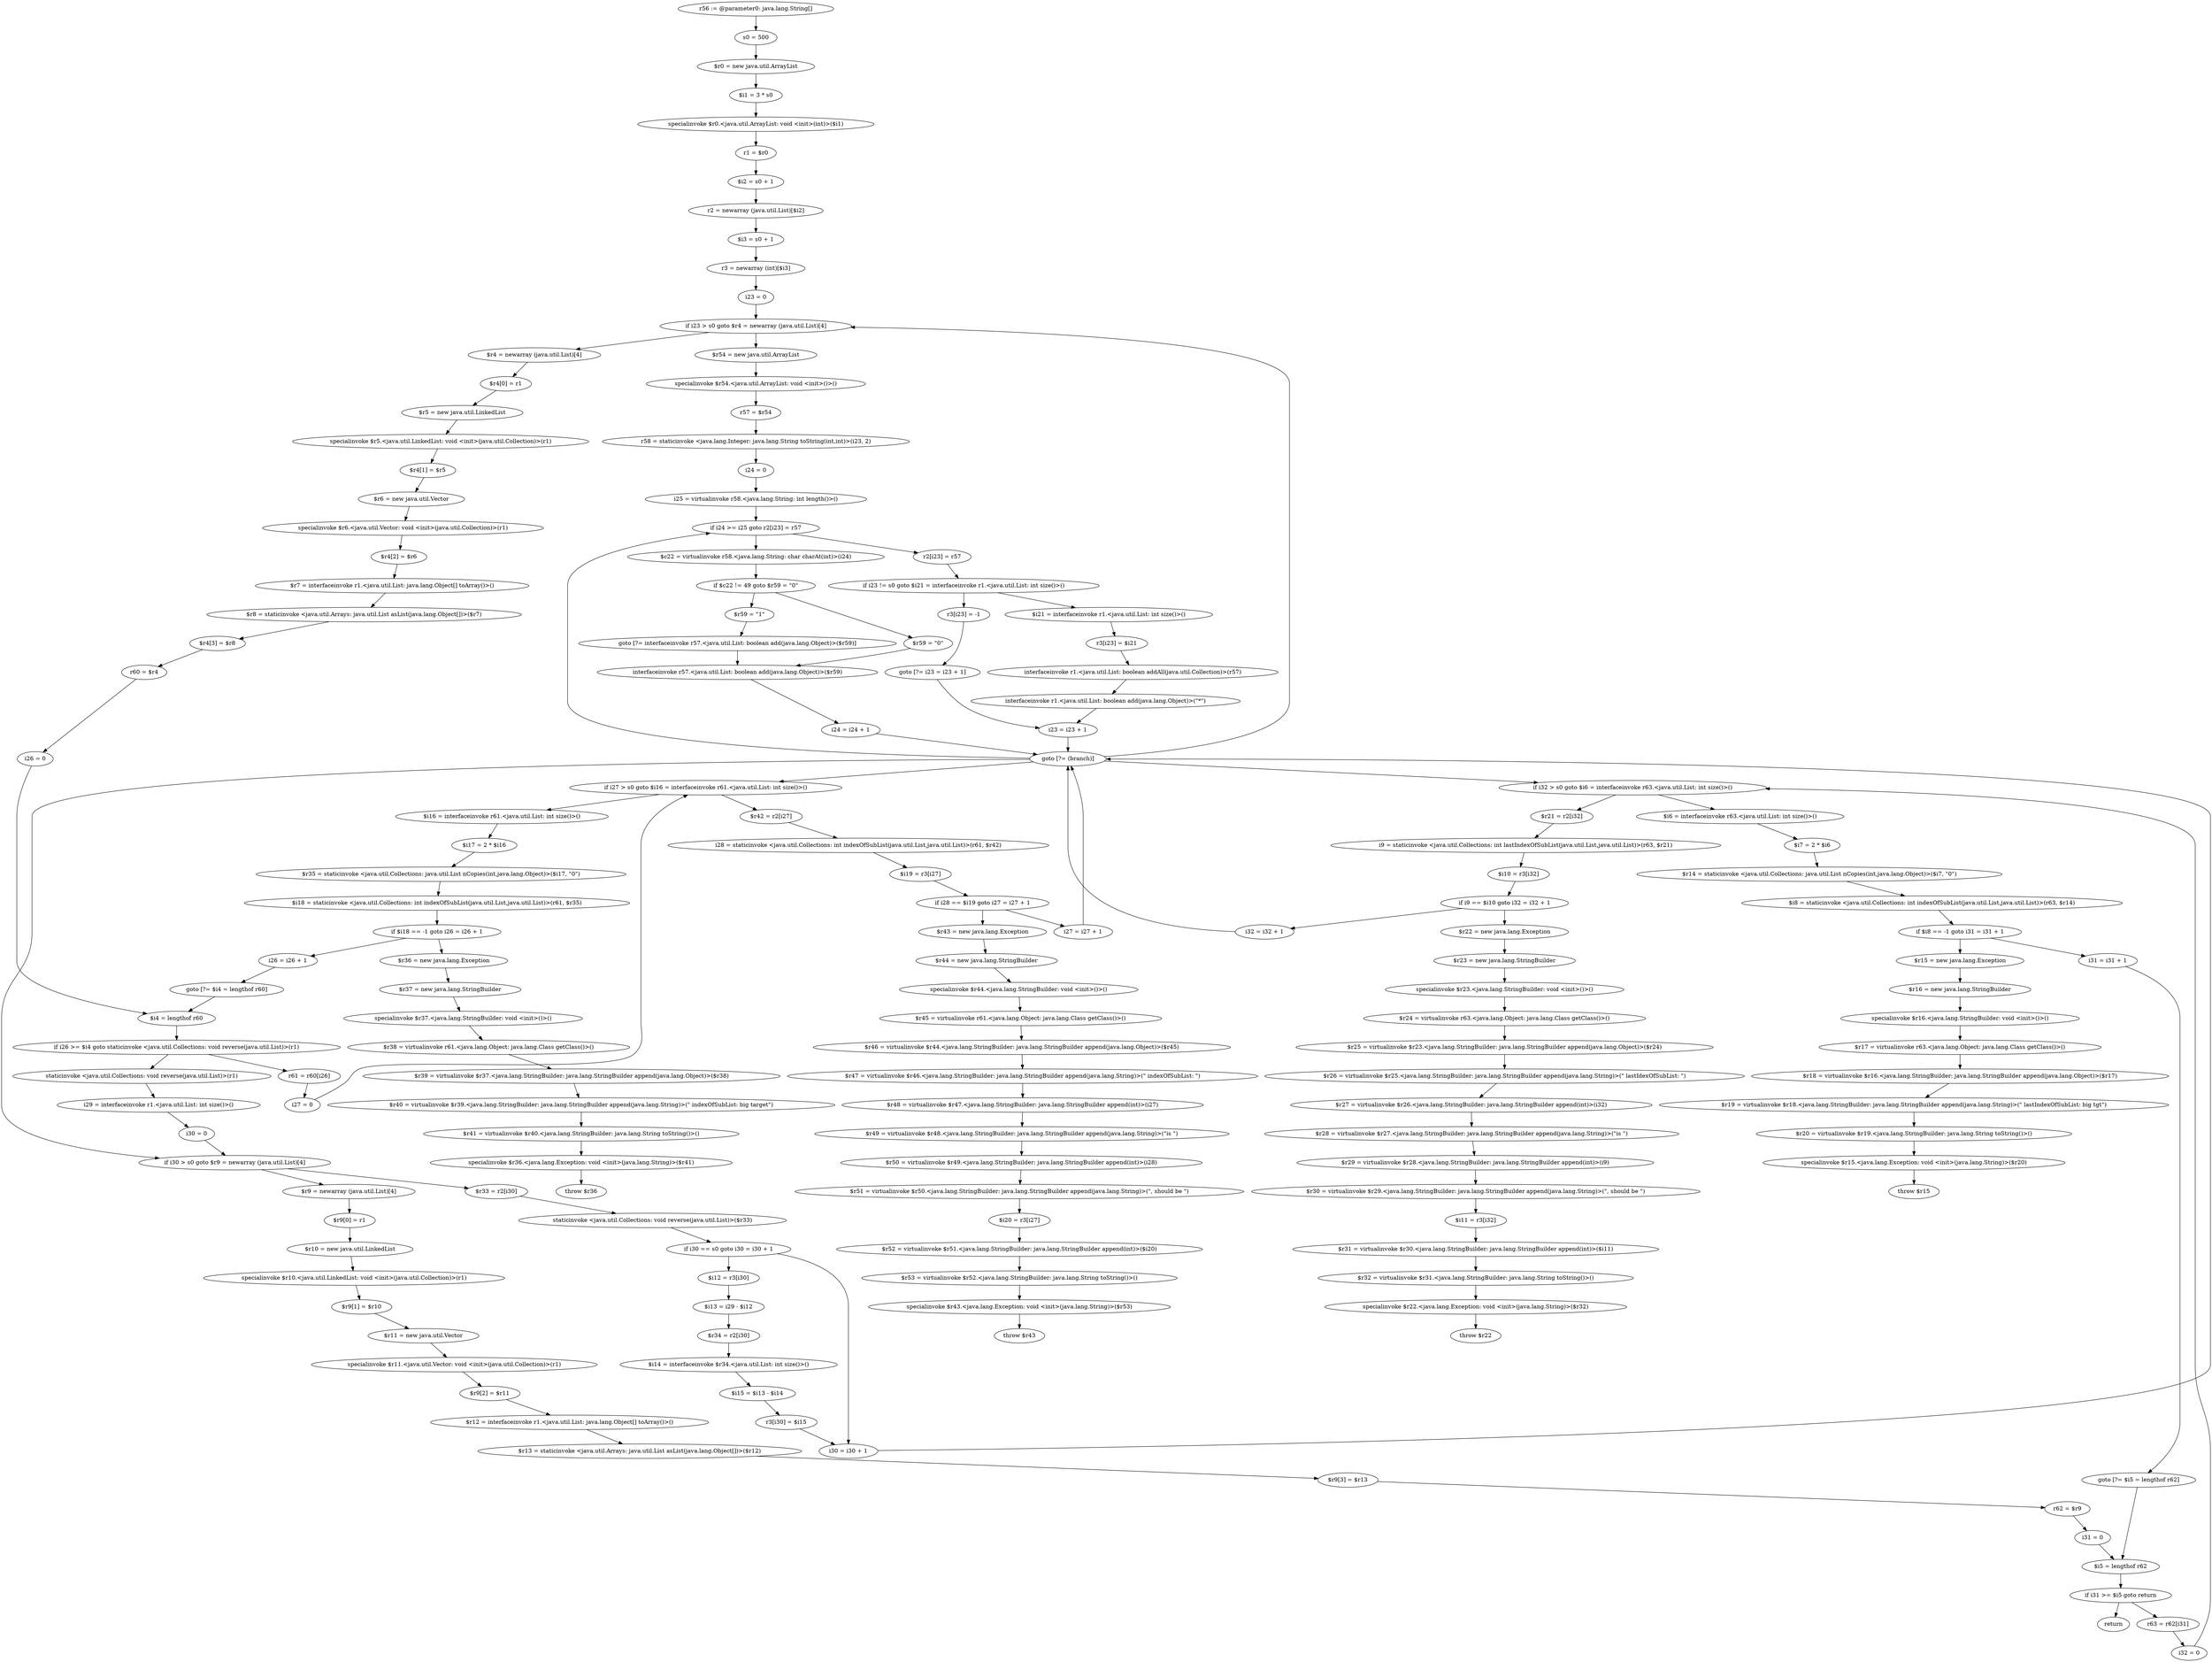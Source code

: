 digraph "unitGraph" {
    "r56 := @parameter0: java.lang.String[]"
    "s0 = 500"
    "$r0 = new java.util.ArrayList"
    "$i1 = 3 * s0"
    "specialinvoke $r0.<java.util.ArrayList: void <init>(int)>($i1)"
    "r1 = $r0"
    "$i2 = s0 + 1"
    "r2 = newarray (java.util.List)[$i2]"
    "$i3 = s0 + 1"
    "r3 = newarray (int)[$i3]"
    "i23 = 0"
    "if i23 > s0 goto $r4 = newarray (java.util.List)[4]"
    "$r54 = new java.util.ArrayList"
    "specialinvoke $r54.<java.util.ArrayList: void <init>()>()"
    "r57 = $r54"
    "r58 = staticinvoke <java.lang.Integer: java.lang.String toString(int,int)>(i23, 2)"
    "i24 = 0"
    "i25 = virtualinvoke r58.<java.lang.String: int length()>()"
    "if i24 >= i25 goto r2[i23] = r57"
    "$c22 = virtualinvoke r58.<java.lang.String: char charAt(int)>(i24)"
    "if $c22 != 49 goto $r59 = \"0\""
    "$r59 = \"1\""
    "goto [?= interfaceinvoke r57.<java.util.List: boolean add(java.lang.Object)>($r59)]"
    "$r59 = \"0\""
    "interfaceinvoke r57.<java.util.List: boolean add(java.lang.Object)>($r59)"
    "i24 = i24 + 1"
    "goto [?= (branch)]"
    "r2[i23] = r57"
    "if i23 != s0 goto $i21 = interfaceinvoke r1.<java.util.List: int size()>()"
    "r3[i23] = -1"
    "goto [?= i23 = i23 + 1]"
    "$i21 = interfaceinvoke r1.<java.util.List: int size()>()"
    "r3[i23] = $i21"
    "interfaceinvoke r1.<java.util.List: boolean addAll(java.util.Collection)>(r57)"
    "interfaceinvoke r1.<java.util.List: boolean add(java.lang.Object)>(\"*\")"
    "i23 = i23 + 1"
    "$r4 = newarray (java.util.List)[4]"
    "$r4[0] = r1"
    "$r5 = new java.util.LinkedList"
    "specialinvoke $r5.<java.util.LinkedList: void <init>(java.util.Collection)>(r1)"
    "$r4[1] = $r5"
    "$r6 = new java.util.Vector"
    "specialinvoke $r6.<java.util.Vector: void <init>(java.util.Collection)>(r1)"
    "$r4[2] = $r6"
    "$r7 = interfaceinvoke r1.<java.util.List: java.lang.Object[] toArray()>()"
    "$r8 = staticinvoke <java.util.Arrays: java.util.List asList(java.lang.Object[])>($r7)"
    "$r4[3] = $r8"
    "r60 = $r4"
    "i26 = 0"
    "$i4 = lengthof r60"
    "if i26 >= $i4 goto staticinvoke <java.util.Collections: void reverse(java.util.List)>(r1)"
    "r61 = r60[i26]"
    "i27 = 0"
    "if i27 > s0 goto $i16 = interfaceinvoke r61.<java.util.List: int size()>()"
    "$r42 = r2[i27]"
    "i28 = staticinvoke <java.util.Collections: int indexOfSubList(java.util.List,java.util.List)>(r61, $r42)"
    "$i19 = r3[i27]"
    "if i28 == $i19 goto i27 = i27 + 1"
    "$r43 = new java.lang.Exception"
    "$r44 = new java.lang.StringBuilder"
    "specialinvoke $r44.<java.lang.StringBuilder: void <init>()>()"
    "$r45 = virtualinvoke r61.<java.lang.Object: java.lang.Class getClass()>()"
    "$r46 = virtualinvoke $r44.<java.lang.StringBuilder: java.lang.StringBuilder append(java.lang.Object)>($r45)"
    "$r47 = virtualinvoke $r46.<java.lang.StringBuilder: java.lang.StringBuilder append(java.lang.String)>(\" indexOfSubList: \")"
    "$r48 = virtualinvoke $r47.<java.lang.StringBuilder: java.lang.StringBuilder append(int)>(i27)"
    "$r49 = virtualinvoke $r48.<java.lang.StringBuilder: java.lang.StringBuilder append(java.lang.String)>(\"is \")"
    "$r50 = virtualinvoke $r49.<java.lang.StringBuilder: java.lang.StringBuilder append(int)>(i28)"
    "$r51 = virtualinvoke $r50.<java.lang.StringBuilder: java.lang.StringBuilder append(java.lang.String)>(\", should be \")"
    "$i20 = r3[i27]"
    "$r52 = virtualinvoke $r51.<java.lang.StringBuilder: java.lang.StringBuilder append(int)>($i20)"
    "$r53 = virtualinvoke $r52.<java.lang.StringBuilder: java.lang.String toString()>()"
    "specialinvoke $r43.<java.lang.Exception: void <init>(java.lang.String)>($r53)"
    "throw $r43"
    "i27 = i27 + 1"
    "$i16 = interfaceinvoke r61.<java.util.List: int size()>()"
    "$i17 = 2 * $i16"
    "$r35 = staticinvoke <java.util.Collections: java.util.List nCopies(int,java.lang.Object)>($i17, \"0\")"
    "$i18 = staticinvoke <java.util.Collections: int indexOfSubList(java.util.List,java.util.List)>(r61, $r35)"
    "if $i18 == -1 goto i26 = i26 + 1"
    "$r36 = new java.lang.Exception"
    "$r37 = new java.lang.StringBuilder"
    "specialinvoke $r37.<java.lang.StringBuilder: void <init>()>()"
    "$r38 = virtualinvoke r61.<java.lang.Object: java.lang.Class getClass()>()"
    "$r39 = virtualinvoke $r37.<java.lang.StringBuilder: java.lang.StringBuilder append(java.lang.Object)>($r38)"
    "$r40 = virtualinvoke $r39.<java.lang.StringBuilder: java.lang.StringBuilder append(java.lang.String)>(\" indexOfSubList: big target\")"
    "$r41 = virtualinvoke $r40.<java.lang.StringBuilder: java.lang.String toString()>()"
    "specialinvoke $r36.<java.lang.Exception: void <init>(java.lang.String)>($r41)"
    "throw $r36"
    "i26 = i26 + 1"
    "goto [?= $i4 = lengthof r60]"
    "staticinvoke <java.util.Collections: void reverse(java.util.List)>(r1)"
    "i29 = interfaceinvoke r1.<java.util.List: int size()>()"
    "i30 = 0"
    "if i30 > s0 goto $r9 = newarray (java.util.List)[4]"
    "$r33 = r2[i30]"
    "staticinvoke <java.util.Collections: void reverse(java.util.List)>($r33)"
    "if i30 == s0 goto i30 = i30 + 1"
    "$i12 = r3[i30]"
    "$i13 = i29 - $i12"
    "$r34 = r2[i30]"
    "$i14 = interfaceinvoke $r34.<java.util.List: int size()>()"
    "$i15 = $i13 - $i14"
    "r3[i30] = $i15"
    "i30 = i30 + 1"
    "$r9 = newarray (java.util.List)[4]"
    "$r9[0] = r1"
    "$r10 = new java.util.LinkedList"
    "specialinvoke $r10.<java.util.LinkedList: void <init>(java.util.Collection)>(r1)"
    "$r9[1] = $r10"
    "$r11 = new java.util.Vector"
    "specialinvoke $r11.<java.util.Vector: void <init>(java.util.Collection)>(r1)"
    "$r9[2] = $r11"
    "$r12 = interfaceinvoke r1.<java.util.List: java.lang.Object[] toArray()>()"
    "$r13 = staticinvoke <java.util.Arrays: java.util.List asList(java.lang.Object[])>($r12)"
    "$r9[3] = $r13"
    "r62 = $r9"
    "i31 = 0"
    "$i5 = lengthof r62"
    "if i31 >= $i5 goto return"
    "r63 = r62[i31]"
    "i32 = 0"
    "if i32 > s0 goto $i6 = interfaceinvoke r63.<java.util.List: int size()>()"
    "$r21 = r2[i32]"
    "i9 = staticinvoke <java.util.Collections: int lastIndexOfSubList(java.util.List,java.util.List)>(r63, $r21)"
    "$i10 = r3[i32]"
    "if i9 == $i10 goto i32 = i32 + 1"
    "$r22 = new java.lang.Exception"
    "$r23 = new java.lang.StringBuilder"
    "specialinvoke $r23.<java.lang.StringBuilder: void <init>()>()"
    "$r24 = virtualinvoke r63.<java.lang.Object: java.lang.Class getClass()>()"
    "$r25 = virtualinvoke $r23.<java.lang.StringBuilder: java.lang.StringBuilder append(java.lang.Object)>($r24)"
    "$r26 = virtualinvoke $r25.<java.lang.StringBuilder: java.lang.StringBuilder append(java.lang.String)>(\" lastIdexOfSubList: \")"
    "$r27 = virtualinvoke $r26.<java.lang.StringBuilder: java.lang.StringBuilder append(int)>(i32)"
    "$r28 = virtualinvoke $r27.<java.lang.StringBuilder: java.lang.StringBuilder append(java.lang.String)>(\"is \")"
    "$r29 = virtualinvoke $r28.<java.lang.StringBuilder: java.lang.StringBuilder append(int)>(i9)"
    "$r30 = virtualinvoke $r29.<java.lang.StringBuilder: java.lang.StringBuilder append(java.lang.String)>(\", should be \")"
    "$i11 = r3[i32]"
    "$r31 = virtualinvoke $r30.<java.lang.StringBuilder: java.lang.StringBuilder append(int)>($i11)"
    "$r32 = virtualinvoke $r31.<java.lang.StringBuilder: java.lang.String toString()>()"
    "specialinvoke $r22.<java.lang.Exception: void <init>(java.lang.String)>($r32)"
    "throw $r22"
    "i32 = i32 + 1"
    "$i6 = interfaceinvoke r63.<java.util.List: int size()>()"
    "$i7 = 2 * $i6"
    "$r14 = staticinvoke <java.util.Collections: java.util.List nCopies(int,java.lang.Object)>($i7, \"0\")"
    "$i8 = staticinvoke <java.util.Collections: int indexOfSubList(java.util.List,java.util.List)>(r63, $r14)"
    "if $i8 == -1 goto i31 = i31 + 1"
    "$r15 = new java.lang.Exception"
    "$r16 = new java.lang.StringBuilder"
    "specialinvoke $r16.<java.lang.StringBuilder: void <init>()>()"
    "$r17 = virtualinvoke r63.<java.lang.Object: java.lang.Class getClass()>()"
    "$r18 = virtualinvoke $r16.<java.lang.StringBuilder: java.lang.StringBuilder append(java.lang.Object)>($r17)"
    "$r19 = virtualinvoke $r18.<java.lang.StringBuilder: java.lang.StringBuilder append(java.lang.String)>(\" lastIndexOfSubList: big tgt\")"
    "$r20 = virtualinvoke $r19.<java.lang.StringBuilder: java.lang.String toString()>()"
    "specialinvoke $r15.<java.lang.Exception: void <init>(java.lang.String)>($r20)"
    "throw $r15"
    "i31 = i31 + 1"
    "goto [?= $i5 = lengthof r62]"
    "return"
    "r56 := @parameter0: java.lang.String[]"->"s0 = 500";
    "s0 = 500"->"$r0 = new java.util.ArrayList";
    "$r0 = new java.util.ArrayList"->"$i1 = 3 * s0";
    "$i1 = 3 * s0"->"specialinvoke $r0.<java.util.ArrayList: void <init>(int)>($i1)";
    "specialinvoke $r0.<java.util.ArrayList: void <init>(int)>($i1)"->"r1 = $r0";
    "r1 = $r0"->"$i2 = s0 + 1";
    "$i2 = s0 + 1"->"r2 = newarray (java.util.List)[$i2]";
    "r2 = newarray (java.util.List)[$i2]"->"$i3 = s0 + 1";
    "$i3 = s0 + 1"->"r3 = newarray (int)[$i3]";
    "r3 = newarray (int)[$i3]"->"i23 = 0";
    "i23 = 0"->"if i23 > s0 goto $r4 = newarray (java.util.List)[4]";
    "if i23 > s0 goto $r4 = newarray (java.util.List)[4]"->"$r54 = new java.util.ArrayList";
    "if i23 > s0 goto $r4 = newarray (java.util.List)[4]"->"$r4 = newarray (java.util.List)[4]";
    "$r54 = new java.util.ArrayList"->"specialinvoke $r54.<java.util.ArrayList: void <init>()>()";
    "specialinvoke $r54.<java.util.ArrayList: void <init>()>()"->"r57 = $r54";
    "r57 = $r54"->"r58 = staticinvoke <java.lang.Integer: java.lang.String toString(int,int)>(i23, 2)";
    "r58 = staticinvoke <java.lang.Integer: java.lang.String toString(int,int)>(i23, 2)"->"i24 = 0";
    "i24 = 0"->"i25 = virtualinvoke r58.<java.lang.String: int length()>()";
    "i25 = virtualinvoke r58.<java.lang.String: int length()>()"->"if i24 >= i25 goto r2[i23] = r57";
    "if i24 >= i25 goto r2[i23] = r57"->"$c22 = virtualinvoke r58.<java.lang.String: char charAt(int)>(i24)";
    "if i24 >= i25 goto r2[i23] = r57"->"r2[i23] = r57";
    "$c22 = virtualinvoke r58.<java.lang.String: char charAt(int)>(i24)"->"if $c22 != 49 goto $r59 = \"0\"";
    "if $c22 != 49 goto $r59 = \"0\""->"$r59 = \"1\"";
    "if $c22 != 49 goto $r59 = \"0\""->"$r59 = \"0\"";
    "$r59 = \"1\""->"goto [?= interfaceinvoke r57.<java.util.List: boolean add(java.lang.Object)>($r59)]";
    "goto [?= interfaceinvoke r57.<java.util.List: boolean add(java.lang.Object)>($r59)]"->"interfaceinvoke r57.<java.util.List: boolean add(java.lang.Object)>($r59)";
    "$r59 = \"0\""->"interfaceinvoke r57.<java.util.List: boolean add(java.lang.Object)>($r59)";
    "interfaceinvoke r57.<java.util.List: boolean add(java.lang.Object)>($r59)"->"i24 = i24 + 1";
    "i24 = i24 + 1"->"goto [?= (branch)]";
    "goto [?= (branch)]"->"if i24 >= i25 goto r2[i23] = r57";
    "r2[i23] = r57"->"if i23 != s0 goto $i21 = interfaceinvoke r1.<java.util.List: int size()>()";
    "if i23 != s0 goto $i21 = interfaceinvoke r1.<java.util.List: int size()>()"->"r3[i23] = -1";
    "if i23 != s0 goto $i21 = interfaceinvoke r1.<java.util.List: int size()>()"->"$i21 = interfaceinvoke r1.<java.util.List: int size()>()";
    "r3[i23] = -1"->"goto [?= i23 = i23 + 1]";
    "goto [?= i23 = i23 + 1]"->"i23 = i23 + 1";
    "$i21 = interfaceinvoke r1.<java.util.List: int size()>()"->"r3[i23] = $i21";
    "r3[i23] = $i21"->"interfaceinvoke r1.<java.util.List: boolean addAll(java.util.Collection)>(r57)";
    "interfaceinvoke r1.<java.util.List: boolean addAll(java.util.Collection)>(r57)"->"interfaceinvoke r1.<java.util.List: boolean add(java.lang.Object)>(\"*\")";
    "interfaceinvoke r1.<java.util.List: boolean add(java.lang.Object)>(\"*\")"->"i23 = i23 + 1";
    "i23 = i23 + 1"->"goto [?= (branch)]";
    "goto [?= (branch)]"->"if i23 > s0 goto $r4 = newarray (java.util.List)[4]";
    "$r4 = newarray (java.util.List)[4]"->"$r4[0] = r1";
    "$r4[0] = r1"->"$r5 = new java.util.LinkedList";
    "$r5 = new java.util.LinkedList"->"specialinvoke $r5.<java.util.LinkedList: void <init>(java.util.Collection)>(r1)";
    "specialinvoke $r5.<java.util.LinkedList: void <init>(java.util.Collection)>(r1)"->"$r4[1] = $r5";
    "$r4[1] = $r5"->"$r6 = new java.util.Vector";
    "$r6 = new java.util.Vector"->"specialinvoke $r6.<java.util.Vector: void <init>(java.util.Collection)>(r1)";
    "specialinvoke $r6.<java.util.Vector: void <init>(java.util.Collection)>(r1)"->"$r4[2] = $r6";
    "$r4[2] = $r6"->"$r7 = interfaceinvoke r1.<java.util.List: java.lang.Object[] toArray()>()";
    "$r7 = interfaceinvoke r1.<java.util.List: java.lang.Object[] toArray()>()"->"$r8 = staticinvoke <java.util.Arrays: java.util.List asList(java.lang.Object[])>($r7)";
    "$r8 = staticinvoke <java.util.Arrays: java.util.List asList(java.lang.Object[])>($r7)"->"$r4[3] = $r8";
    "$r4[3] = $r8"->"r60 = $r4";
    "r60 = $r4"->"i26 = 0";
    "i26 = 0"->"$i4 = lengthof r60";
    "$i4 = lengthof r60"->"if i26 >= $i4 goto staticinvoke <java.util.Collections: void reverse(java.util.List)>(r1)";
    "if i26 >= $i4 goto staticinvoke <java.util.Collections: void reverse(java.util.List)>(r1)"->"r61 = r60[i26]";
    "if i26 >= $i4 goto staticinvoke <java.util.Collections: void reverse(java.util.List)>(r1)"->"staticinvoke <java.util.Collections: void reverse(java.util.List)>(r1)";
    "r61 = r60[i26]"->"i27 = 0";
    "i27 = 0"->"if i27 > s0 goto $i16 = interfaceinvoke r61.<java.util.List: int size()>()";
    "if i27 > s0 goto $i16 = interfaceinvoke r61.<java.util.List: int size()>()"->"$r42 = r2[i27]";
    "if i27 > s0 goto $i16 = interfaceinvoke r61.<java.util.List: int size()>()"->"$i16 = interfaceinvoke r61.<java.util.List: int size()>()";
    "$r42 = r2[i27]"->"i28 = staticinvoke <java.util.Collections: int indexOfSubList(java.util.List,java.util.List)>(r61, $r42)";
    "i28 = staticinvoke <java.util.Collections: int indexOfSubList(java.util.List,java.util.List)>(r61, $r42)"->"$i19 = r3[i27]";
    "$i19 = r3[i27]"->"if i28 == $i19 goto i27 = i27 + 1";
    "if i28 == $i19 goto i27 = i27 + 1"->"$r43 = new java.lang.Exception";
    "if i28 == $i19 goto i27 = i27 + 1"->"i27 = i27 + 1";
    "$r43 = new java.lang.Exception"->"$r44 = new java.lang.StringBuilder";
    "$r44 = new java.lang.StringBuilder"->"specialinvoke $r44.<java.lang.StringBuilder: void <init>()>()";
    "specialinvoke $r44.<java.lang.StringBuilder: void <init>()>()"->"$r45 = virtualinvoke r61.<java.lang.Object: java.lang.Class getClass()>()";
    "$r45 = virtualinvoke r61.<java.lang.Object: java.lang.Class getClass()>()"->"$r46 = virtualinvoke $r44.<java.lang.StringBuilder: java.lang.StringBuilder append(java.lang.Object)>($r45)";
    "$r46 = virtualinvoke $r44.<java.lang.StringBuilder: java.lang.StringBuilder append(java.lang.Object)>($r45)"->"$r47 = virtualinvoke $r46.<java.lang.StringBuilder: java.lang.StringBuilder append(java.lang.String)>(\" indexOfSubList: \")";
    "$r47 = virtualinvoke $r46.<java.lang.StringBuilder: java.lang.StringBuilder append(java.lang.String)>(\" indexOfSubList: \")"->"$r48 = virtualinvoke $r47.<java.lang.StringBuilder: java.lang.StringBuilder append(int)>(i27)";
    "$r48 = virtualinvoke $r47.<java.lang.StringBuilder: java.lang.StringBuilder append(int)>(i27)"->"$r49 = virtualinvoke $r48.<java.lang.StringBuilder: java.lang.StringBuilder append(java.lang.String)>(\"is \")";
    "$r49 = virtualinvoke $r48.<java.lang.StringBuilder: java.lang.StringBuilder append(java.lang.String)>(\"is \")"->"$r50 = virtualinvoke $r49.<java.lang.StringBuilder: java.lang.StringBuilder append(int)>(i28)";
    "$r50 = virtualinvoke $r49.<java.lang.StringBuilder: java.lang.StringBuilder append(int)>(i28)"->"$r51 = virtualinvoke $r50.<java.lang.StringBuilder: java.lang.StringBuilder append(java.lang.String)>(\", should be \")";
    "$r51 = virtualinvoke $r50.<java.lang.StringBuilder: java.lang.StringBuilder append(java.lang.String)>(\", should be \")"->"$i20 = r3[i27]";
    "$i20 = r3[i27]"->"$r52 = virtualinvoke $r51.<java.lang.StringBuilder: java.lang.StringBuilder append(int)>($i20)";
    "$r52 = virtualinvoke $r51.<java.lang.StringBuilder: java.lang.StringBuilder append(int)>($i20)"->"$r53 = virtualinvoke $r52.<java.lang.StringBuilder: java.lang.String toString()>()";
    "$r53 = virtualinvoke $r52.<java.lang.StringBuilder: java.lang.String toString()>()"->"specialinvoke $r43.<java.lang.Exception: void <init>(java.lang.String)>($r53)";
    "specialinvoke $r43.<java.lang.Exception: void <init>(java.lang.String)>($r53)"->"throw $r43";
    "i27 = i27 + 1"->"goto [?= (branch)]";
    "goto [?= (branch)]"->"if i27 > s0 goto $i16 = interfaceinvoke r61.<java.util.List: int size()>()";
    "$i16 = interfaceinvoke r61.<java.util.List: int size()>()"->"$i17 = 2 * $i16";
    "$i17 = 2 * $i16"->"$r35 = staticinvoke <java.util.Collections: java.util.List nCopies(int,java.lang.Object)>($i17, \"0\")";
    "$r35 = staticinvoke <java.util.Collections: java.util.List nCopies(int,java.lang.Object)>($i17, \"0\")"->"$i18 = staticinvoke <java.util.Collections: int indexOfSubList(java.util.List,java.util.List)>(r61, $r35)";
    "$i18 = staticinvoke <java.util.Collections: int indexOfSubList(java.util.List,java.util.List)>(r61, $r35)"->"if $i18 == -1 goto i26 = i26 + 1";
    "if $i18 == -1 goto i26 = i26 + 1"->"$r36 = new java.lang.Exception";
    "if $i18 == -1 goto i26 = i26 + 1"->"i26 = i26 + 1";
    "$r36 = new java.lang.Exception"->"$r37 = new java.lang.StringBuilder";
    "$r37 = new java.lang.StringBuilder"->"specialinvoke $r37.<java.lang.StringBuilder: void <init>()>()";
    "specialinvoke $r37.<java.lang.StringBuilder: void <init>()>()"->"$r38 = virtualinvoke r61.<java.lang.Object: java.lang.Class getClass()>()";
    "$r38 = virtualinvoke r61.<java.lang.Object: java.lang.Class getClass()>()"->"$r39 = virtualinvoke $r37.<java.lang.StringBuilder: java.lang.StringBuilder append(java.lang.Object)>($r38)";
    "$r39 = virtualinvoke $r37.<java.lang.StringBuilder: java.lang.StringBuilder append(java.lang.Object)>($r38)"->"$r40 = virtualinvoke $r39.<java.lang.StringBuilder: java.lang.StringBuilder append(java.lang.String)>(\" indexOfSubList: big target\")";
    "$r40 = virtualinvoke $r39.<java.lang.StringBuilder: java.lang.StringBuilder append(java.lang.String)>(\" indexOfSubList: big target\")"->"$r41 = virtualinvoke $r40.<java.lang.StringBuilder: java.lang.String toString()>()";
    "$r41 = virtualinvoke $r40.<java.lang.StringBuilder: java.lang.String toString()>()"->"specialinvoke $r36.<java.lang.Exception: void <init>(java.lang.String)>($r41)";
    "specialinvoke $r36.<java.lang.Exception: void <init>(java.lang.String)>($r41)"->"throw $r36";
    "i26 = i26 + 1"->"goto [?= $i4 = lengthof r60]";
    "goto [?= $i4 = lengthof r60]"->"$i4 = lengthof r60";
    "staticinvoke <java.util.Collections: void reverse(java.util.List)>(r1)"->"i29 = interfaceinvoke r1.<java.util.List: int size()>()";
    "i29 = interfaceinvoke r1.<java.util.List: int size()>()"->"i30 = 0";
    "i30 = 0"->"if i30 > s0 goto $r9 = newarray (java.util.List)[4]";
    "if i30 > s0 goto $r9 = newarray (java.util.List)[4]"->"$r33 = r2[i30]";
    "if i30 > s0 goto $r9 = newarray (java.util.List)[4]"->"$r9 = newarray (java.util.List)[4]";
    "$r33 = r2[i30]"->"staticinvoke <java.util.Collections: void reverse(java.util.List)>($r33)";
    "staticinvoke <java.util.Collections: void reverse(java.util.List)>($r33)"->"if i30 == s0 goto i30 = i30 + 1";
    "if i30 == s0 goto i30 = i30 + 1"->"$i12 = r3[i30]";
    "if i30 == s0 goto i30 = i30 + 1"->"i30 = i30 + 1";
    "$i12 = r3[i30]"->"$i13 = i29 - $i12";
    "$i13 = i29 - $i12"->"$r34 = r2[i30]";
    "$r34 = r2[i30]"->"$i14 = interfaceinvoke $r34.<java.util.List: int size()>()";
    "$i14 = interfaceinvoke $r34.<java.util.List: int size()>()"->"$i15 = $i13 - $i14";
    "$i15 = $i13 - $i14"->"r3[i30] = $i15";
    "r3[i30] = $i15"->"i30 = i30 + 1";
    "i30 = i30 + 1"->"goto [?= (branch)]";
    "goto [?= (branch)]"->"if i30 > s0 goto $r9 = newarray (java.util.List)[4]";
    "$r9 = newarray (java.util.List)[4]"->"$r9[0] = r1";
    "$r9[0] = r1"->"$r10 = new java.util.LinkedList";
    "$r10 = new java.util.LinkedList"->"specialinvoke $r10.<java.util.LinkedList: void <init>(java.util.Collection)>(r1)";
    "specialinvoke $r10.<java.util.LinkedList: void <init>(java.util.Collection)>(r1)"->"$r9[1] = $r10";
    "$r9[1] = $r10"->"$r11 = new java.util.Vector";
    "$r11 = new java.util.Vector"->"specialinvoke $r11.<java.util.Vector: void <init>(java.util.Collection)>(r1)";
    "specialinvoke $r11.<java.util.Vector: void <init>(java.util.Collection)>(r1)"->"$r9[2] = $r11";
    "$r9[2] = $r11"->"$r12 = interfaceinvoke r1.<java.util.List: java.lang.Object[] toArray()>()";
    "$r12 = interfaceinvoke r1.<java.util.List: java.lang.Object[] toArray()>()"->"$r13 = staticinvoke <java.util.Arrays: java.util.List asList(java.lang.Object[])>($r12)";
    "$r13 = staticinvoke <java.util.Arrays: java.util.List asList(java.lang.Object[])>($r12)"->"$r9[3] = $r13";
    "$r9[3] = $r13"->"r62 = $r9";
    "r62 = $r9"->"i31 = 0";
    "i31 = 0"->"$i5 = lengthof r62";
    "$i5 = lengthof r62"->"if i31 >= $i5 goto return";
    "if i31 >= $i5 goto return"->"r63 = r62[i31]";
    "if i31 >= $i5 goto return"->"return";
    "r63 = r62[i31]"->"i32 = 0";
    "i32 = 0"->"if i32 > s0 goto $i6 = interfaceinvoke r63.<java.util.List: int size()>()";
    "if i32 > s0 goto $i6 = interfaceinvoke r63.<java.util.List: int size()>()"->"$r21 = r2[i32]";
    "if i32 > s0 goto $i6 = interfaceinvoke r63.<java.util.List: int size()>()"->"$i6 = interfaceinvoke r63.<java.util.List: int size()>()";
    "$r21 = r2[i32]"->"i9 = staticinvoke <java.util.Collections: int lastIndexOfSubList(java.util.List,java.util.List)>(r63, $r21)";
    "i9 = staticinvoke <java.util.Collections: int lastIndexOfSubList(java.util.List,java.util.List)>(r63, $r21)"->"$i10 = r3[i32]";
    "$i10 = r3[i32]"->"if i9 == $i10 goto i32 = i32 + 1";
    "if i9 == $i10 goto i32 = i32 + 1"->"$r22 = new java.lang.Exception";
    "if i9 == $i10 goto i32 = i32 + 1"->"i32 = i32 + 1";
    "$r22 = new java.lang.Exception"->"$r23 = new java.lang.StringBuilder";
    "$r23 = new java.lang.StringBuilder"->"specialinvoke $r23.<java.lang.StringBuilder: void <init>()>()";
    "specialinvoke $r23.<java.lang.StringBuilder: void <init>()>()"->"$r24 = virtualinvoke r63.<java.lang.Object: java.lang.Class getClass()>()";
    "$r24 = virtualinvoke r63.<java.lang.Object: java.lang.Class getClass()>()"->"$r25 = virtualinvoke $r23.<java.lang.StringBuilder: java.lang.StringBuilder append(java.lang.Object)>($r24)";
    "$r25 = virtualinvoke $r23.<java.lang.StringBuilder: java.lang.StringBuilder append(java.lang.Object)>($r24)"->"$r26 = virtualinvoke $r25.<java.lang.StringBuilder: java.lang.StringBuilder append(java.lang.String)>(\" lastIdexOfSubList: \")";
    "$r26 = virtualinvoke $r25.<java.lang.StringBuilder: java.lang.StringBuilder append(java.lang.String)>(\" lastIdexOfSubList: \")"->"$r27 = virtualinvoke $r26.<java.lang.StringBuilder: java.lang.StringBuilder append(int)>(i32)";
    "$r27 = virtualinvoke $r26.<java.lang.StringBuilder: java.lang.StringBuilder append(int)>(i32)"->"$r28 = virtualinvoke $r27.<java.lang.StringBuilder: java.lang.StringBuilder append(java.lang.String)>(\"is \")";
    "$r28 = virtualinvoke $r27.<java.lang.StringBuilder: java.lang.StringBuilder append(java.lang.String)>(\"is \")"->"$r29 = virtualinvoke $r28.<java.lang.StringBuilder: java.lang.StringBuilder append(int)>(i9)";
    "$r29 = virtualinvoke $r28.<java.lang.StringBuilder: java.lang.StringBuilder append(int)>(i9)"->"$r30 = virtualinvoke $r29.<java.lang.StringBuilder: java.lang.StringBuilder append(java.lang.String)>(\", should be \")";
    "$r30 = virtualinvoke $r29.<java.lang.StringBuilder: java.lang.StringBuilder append(java.lang.String)>(\", should be \")"->"$i11 = r3[i32]";
    "$i11 = r3[i32]"->"$r31 = virtualinvoke $r30.<java.lang.StringBuilder: java.lang.StringBuilder append(int)>($i11)";
    "$r31 = virtualinvoke $r30.<java.lang.StringBuilder: java.lang.StringBuilder append(int)>($i11)"->"$r32 = virtualinvoke $r31.<java.lang.StringBuilder: java.lang.String toString()>()";
    "$r32 = virtualinvoke $r31.<java.lang.StringBuilder: java.lang.String toString()>()"->"specialinvoke $r22.<java.lang.Exception: void <init>(java.lang.String)>($r32)";
    "specialinvoke $r22.<java.lang.Exception: void <init>(java.lang.String)>($r32)"->"throw $r22";
    "i32 = i32 + 1"->"goto [?= (branch)]";
    "goto [?= (branch)]"->"if i32 > s0 goto $i6 = interfaceinvoke r63.<java.util.List: int size()>()";
    "$i6 = interfaceinvoke r63.<java.util.List: int size()>()"->"$i7 = 2 * $i6";
    "$i7 = 2 * $i6"->"$r14 = staticinvoke <java.util.Collections: java.util.List nCopies(int,java.lang.Object)>($i7, \"0\")";
    "$r14 = staticinvoke <java.util.Collections: java.util.List nCopies(int,java.lang.Object)>($i7, \"0\")"->"$i8 = staticinvoke <java.util.Collections: int indexOfSubList(java.util.List,java.util.List)>(r63, $r14)";
    "$i8 = staticinvoke <java.util.Collections: int indexOfSubList(java.util.List,java.util.List)>(r63, $r14)"->"if $i8 == -1 goto i31 = i31 + 1";
    "if $i8 == -1 goto i31 = i31 + 1"->"$r15 = new java.lang.Exception";
    "if $i8 == -1 goto i31 = i31 + 1"->"i31 = i31 + 1";
    "$r15 = new java.lang.Exception"->"$r16 = new java.lang.StringBuilder";
    "$r16 = new java.lang.StringBuilder"->"specialinvoke $r16.<java.lang.StringBuilder: void <init>()>()";
    "specialinvoke $r16.<java.lang.StringBuilder: void <init>()>()"->"$r17 = virtualinvoke r63.<java.lang.Object: java.lang.Class getClass()>()";
    "$r17 = virtualinvoke r63.<java.lang.Object: java.lang.Class getClass()>()"->"$r18 = virtualinvoke $r16.<java.lang.StringBuilder: java.lang.StringBuilder append(java.lang.Object)>($r17)";
    "$r18 = virtualinvoke $r16.<java.lang.StringBuilder: java.lang.StringBuilder append(java.lang.Object)>($r17)"->"$r19 = virtualinvoke $r18.<java.lang.StringBuilder: java.lang.StringBuilder append(java.lang.String)>(\" lastIndexOfSubList: big tgt\")";
    "$r19 = virtualinvoke $r18.<java.lang.StringBuilder: java.lang.StringBuilder append(java.lang.String)>(\" lastIndexOfSubList: big tgt\")"->"$r20 = virtualinvoke $r19.<java.lang.StringBuilder: java.lang.String toString()>()";
    "$r20 = virtualinvoke $r19.<java.lang.StringBuilder: java.lang.String toString()>()"->"specialinvoke $r15.<java.lang.Exception: void <init>(java.lang.String)>($r20)";
    "specialinvoke $r15.<java.lang.Exception: void <init>(java.lang.String)>($r20)"->"throw $r15";
    "i31 = i31 + 1"->"goto [?= $i5 = lengthof r62]";
    "goto [?= $i5 = lengthof r62]"->"$i5 = lengthof r62";
}
